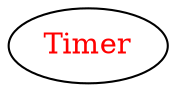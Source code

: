 digraph dependencyGraph {
 concentrate=true;
 ranksep="2.0";
 rankdir="LR"; 
 splines="ortho";
"Timer" [fontcolor="red"];
}